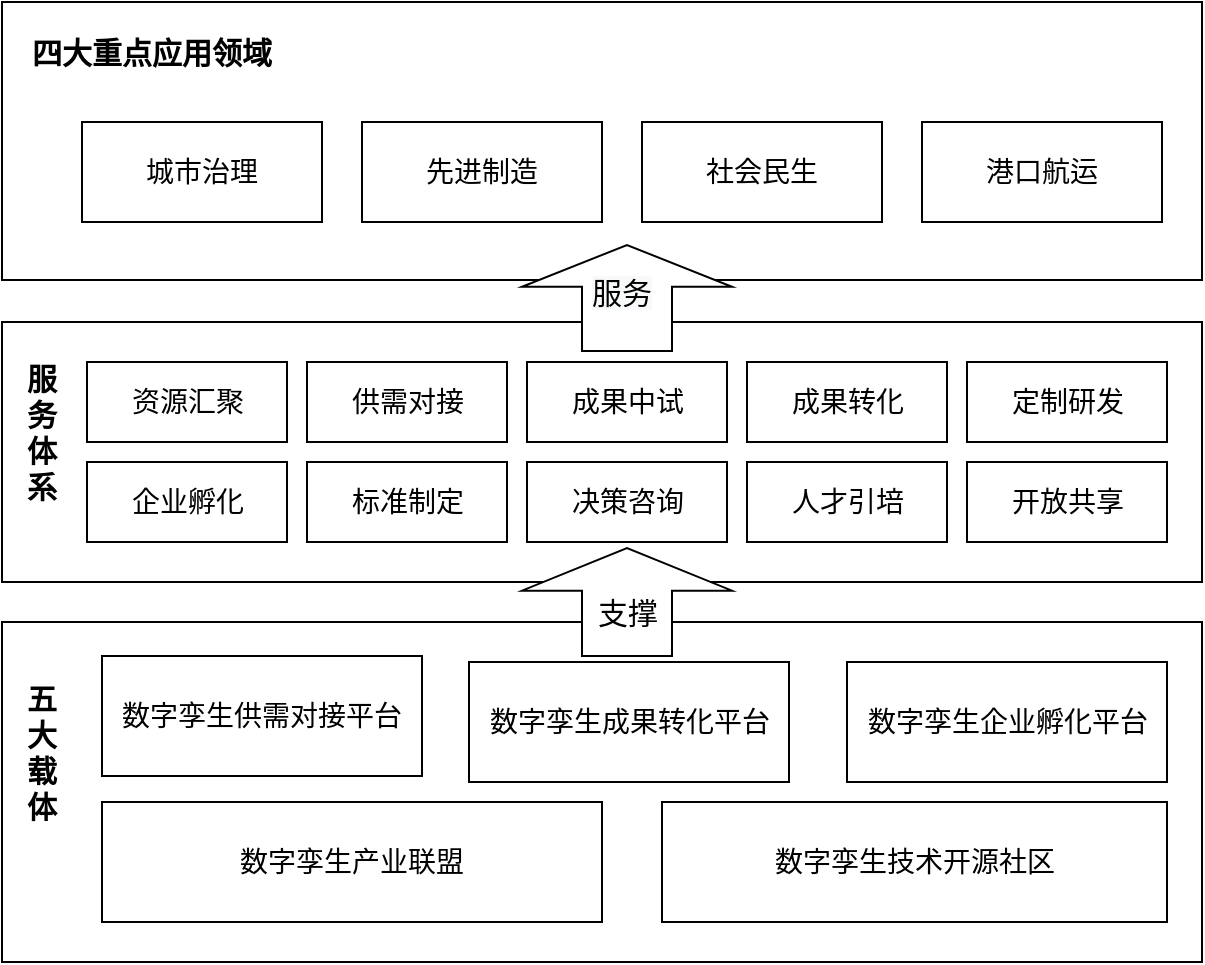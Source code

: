 <mxfile version="15.6.5" type="github" pages="2">
  <diagram id="prtHgNgQTEPvFCAcTncT" name="Page-1">
    <mxGraphModel dx="1069" dy="653" grid="1" gridSize="10" guides="1" tooltips="1" connect="1" arrows="1" fold="1" page="1" pageScale="1" pageWidth="827" pageHeight="1169" math="0" shadow="0">
      <root>
        <mxCell id="0" />
        <mxCell id="1" parent="0" />
        <mxCell id="oCZXF1ZKa8OwWXfrZg3Q-28" value="" style="rounded=0;whiteSpace=wrap;html=1;fillOpacity=100;" parent="1" vertex="1">
          <mxGeometry x="20" y="500" width="600" height="170" as="geometry" />
        </mxCell>
        <mxCell id="oCZXF1ZKa8OwWXfrZg3Q-30" value="数字孪生产业联盟" style="rounded=0;whiteSpace=wrap;html=1;fontSize=14;fontStyle=0" parent="1" vertex="1">
          <mxGeometry x="70" y="590" width="250" height="60" as="geometry" />
        </mxCell>
        <mxCell id="oCZXF1ZKa8OwWXfrZg3Q-31" value="数字孪生技术开源社区" style="rounded=0;whiteSpace=wrap;html=1;fontSize=14;fontStyle=0" parent="1" vertex="1">
          <mxGeometry x="350" y="590" width="252.5" height="60" as="geometry" />
        </mxCell>
        <mxCell id="oCZXF1ZKa8OwWXfrZg3Q-32" value="数字孪生供需对接平台" style="rounded=0;whiteSpace=wrap;html=1;fontSize=14;fontStyle=0" parent="1" vertex="1">
          <mxGeometry x="70" y="517" width="160" height="60" as="geometry" />
        </mxCell>
        <mxCell id="oCZXF1ZKa8OwWXfrZg3Q-33" value="数字孪生成果转化平台" style="rounded=0;whiteSpace=wrap;html=1;fontSize=14;fontStyle=0" parent="1" vertex="1">
          <mxGeometry x="253.5" y="520" width="160" height="60" as="geometry" />
        </mxCell>
        <mxCell id="oCZXF1ZKa8OwWXfrZg3Q-34" value="数字孪生企业孵化平台" style="rounded=0;whiteSpace=wrap;html=1;fontSize=14;fontStyle=0" parent="1" vertex="1">
          <mxGeometry x="442.5" y="520" width="160" height="60" as="geometry" />
        </mxCell>
        <mxCell id="oCZXF1ZKa8OwWXfrZg3Q-35" value="五大载体" style="text;html=1;strokeColor=none;fillColor=none;align=center;verticalAlign=middle;whiteSpace=wrap;rounded=0;fontSize=15;fontStyle=1" parent="1" vertex="1">
          <mxGeometry x="30" y="550" width="20" height="30" as="geometry" />
        </mxCell>
        <mxCell id="oCZXF1ZKa8OwWXfrZg3Q-42" value="" style="rounded=0;whiteSpace=wrap;html=1;fillOpacity=100;" parent="1" vertex="1">
          <mxGeometry x="20" y="350" width="600" height="130" as="geometry" />
        </mxCell>
        <mxCell id="oCZXF1ZKa8OwWXfrZg3Q-43" value="" style="shape=mxgraph.arrows.arrow_down;verticalLabelPosition=bottom;verticalAlign=top;strokeWidth=1;strokeColor=#000000;fontSize=14;rotation=-180;fontColor=default;html=1;" parent="1" vertex="1">
          <mxGeometry x="280" y="463" width="105" height="54" as="geometry" />
        </mxCell>
        <mxCell id="oCZXF1ZKa8OwWXfrZg3Q-55" value="供需对接" style="rounded=0;whiteSpace=wrap;html=1;imageWidth=24;fontSize=14;" parent="1" vertex="1">
          <mxGeometry x="172.5" y="370" width="100" height="40" as="geometry" />
        </mxCell>
        <mxCell id="oCZXF1ZKa8OwWXfrZg3Q-56" value="资源汇聚" style="rounded=0;whiteSpace=wrap;html=1;imageWidth=24;fontSize=14;" parent="1" vertex="1">
          <mxGeometry x="62.5" y="370" width="100" height="40" as="geometry" />
        </mxCell>
        <mxCell id="oCZXF1ZKa8OwWXfrZg3Q-57" value="企业孵化" style="rounded=0;whiteSpace=wrap;html=1;imageWidth=24;fontSize=14;" parent="1" vertex="1">
          <mxGeometry x="62.5" y="420" width="100" height="40" as="geometry" />
        </mxCell>
        <mxCell id="oCZXF1ZKa8OwWXfrZg3Q-58" value="人才引培" style="rounded=0;whiteSpace=wrap;html=1;imageWidth=24;fontSize=14;" parent="1" vertex="1">
          <mxGeometry x="392.5" y="420" width="100" height="40" as="geometry" />
        </mxCell>
        <mxCell id="oCZXF1ZKa8OwWXfrZg3Q-59" value="标准制定" style="rounded=0;whiteSpace=wrap;html=1;imageWidth=24;fontSize=14;" parent="1" vertex="1">
          <mxGeometry x="172.5" y="420" width="100" height="40" as="geometry" />
        </mxCell>
        <mxCell id="oCZXF1ZKa8OwWXfrZg3Q-60" value="成果转化" style="rounded=0;whiteSpace=wrap;html=1;imageWidth=24;fontSize=14;" parent="1" vertex="1">
          <mxGeometry x="392.5" y="370" width="100" height="40" as="geometry" />
        </mxCell>
        <mxCell id="oCZXF1ZKa8OwWXfrZg3Q-61" value="决策咨询" style="rounded=0;whiteSpace=wrap;html=1;imageWidth=24;fontSize=14;" parent="1" vertex="1">
          <mxGeometry x="282.5" y="420" width="100" height="40" as="geometry" />
        </mxCell>
        <mxCell id="oCZXF1ZKa8OwWXfrZg3Q-62" value="成果中试" style="rounded=0;whiteSpace=wrap;html=1;imageWidth=24;fontSize=14;" parent="1" vertex="1">
          <mxGeometry x="282.5" y="370" width="100" height="40" as="geometry" />
        </mxCell>
        <mxCell id="oCZXF1ZKa8OwWXfrZg3Q-63" value="定制研发" style="rounded=0;whiteSpace=wrap;html=1;imageWidth=24;fontSize=14;" parent="1" vertex="1">
          <mxGeometry x="502.5" y="370" width="100" height="40" as="geometry" />
        </mxCell>
        <mxCell id="oCZXF1ZKa8OwWXfrZg3Q-64" value="开放共享" style="rounded=0;whiteSpace=wrap;html=1;imageWidth=24;fontSize=14;" parent="1" vertex="1">
          <mxGeometry x="502.5" y="420" width="100" height="40" as="geometry" />
        </mxCell>
        <mxCell id="oCZXF1ZKa8OwWXfrZg3Q-65" value="" style="rounded=0;whiteSpace=wrap;html=1;fillOpacity=100;spacing=1;" parent="1" vertex="1">
          <mxGeometry x="20" y="190" width="600" height="139" as="geometry" />
        </mxCell>
        <mxCell id="oCZXF1ZKa8OwWXfrZg3Q-66" value="城市治理" style="rounded=0;whiteSpace=wrap;html=1;fontStyle=0;fontSize=14;" parent="1" vertex="1">
          <mxGeometry x="60" y="250" width="120" height="50" as="geometry" />
        </mxCell>
        <mxCell id="oCZXF1ZKa8OwWXfrZg3Q-67" value="&lt;span style=&quot;font-size: 14px;&quot;&gt;先进制造&lt;/span&gt;&lt;span style=&quot;font-size: 14px;&quot;&gt;&lt;/span&gt;" style="rounded=0;whiteSpace=wrap;html=1;fontStyle=0;fontSize=14;" parent="1" vertex="1">
          <mxGeometry x="200" y="250" width="120" height="50" as="geometry" />
        </mxCell>
        <mxCell id="oCZXF1ZKa8OwWXfrZg3Q-68" value="&lt;span style=&quot;font-size: 14px;&quot;&gt;港口航运&lt;/span&gt;&lt;span style=&quot;font-size: 14px;&quot;&gt;&lt;/span&gt;" style="rounded=0;whiteSpace=wrap;html=1;fontStyle=0;fontSize=14;" parent="1" vertex="1">
          <mxGeometry x="480" y="250" width="120" height="50" as="geometry" />
        </mxCell>
        <mxCell id="oCZXF1ZKa8OwWXfrZg3Q-69" value="&lt;span style=&quot;font-size: 14px;&quot;&gt;社会民生&lt;/span&gt;&lt;span style=&quot;font-size: 14px;&quot;&gt;&lt;/span&gt;" style="rounded=0;whiteSpace=wrap;html=1;fontStyle=0;fontSize=14;" parent="1" vertex="1">
          <mxGeometry x="340" y="250" width="120" height="50" as="geometry" />
        </mxCell>
        <mxCell id="oCZXF1ZKa8OwWXfrZg3Q-70" value="" style="shape=mxgraph.arrows.arrow_down;html=1;verticalLabelPosition=bottom;verticalAlign=top;strokeWidth=1;strokeColor=#000000;fontSize=14;rotation=-180;" parent="1" vertex="1">
          <mxGeometry x="280" y="311.5" width="105" height="53" as="geometry" />
        </mxCell>
        <mxCell id="oCZXF1ZKa8OwWXfrZg3Q-71" value="服务体系" style="text;html=1;strokeColor=none;fillColor=none;align=center;verticalAlign=middle;whiteSpace=wrap;rounded=0;fontSize=15;fontStyle=1" parent="1" vertex="1">
          <mxGeometry x="30" y="390" width="20" height="30" as="geometry" />
        </mxCell>
        <mxCell id="oCZXF1ZKa8OwWXfrZg3Q-72" value="四大重点应用领域" style="text;html=1;strokeColor=none;fillColor=none;align=center;verticalAlign=middle;whiteSpace=wrap;rounded=0;fontSize=15;fontStyle=1" parent="1" vertex="1">
          <mxGeometry x="30" y="210" width="130" height="10" as="geometry" />
        </mxCell>
        <mxCell id="oCZXF1ZKa8OwWXfrZg3Q-74" value="支撑" style="text;html=1;strokeColor=none;fillColor=none;align=center;verticalAlign=middle;whiteSpace=wrap;rounded=0;fontSize=15;fontStyle=0;strokeWidth=0;imageAspect=0;" parent="1" vertex="1">
          <mxGeometry x="292.5" y="480" width="80" height="30" as="geometry" />
        </mxCell>
        <mxCell id="oCZXF1ZKa8OwWXfrZg3Q-75" value="&lt;span style=&quot;color: rgb(0 , 0 , 0) ; font-family: &amp;#34;helvetica&amp;#34; ; font-size: 15px ; font-style: normal ; font-weight: 400 ; letter-spacing: normal ; text-align: center ; text-indent: 0px ; text-transform: none ; word-spacing: 0px ; background-color: rgb(248 , 249 , 250) ; display: inline ; float: none&quot;&gt;服务&lt;/span&gt;" style="text;whiteSpace=wrap;html=1;fontSize=14;" parent="1" vertex="1">
          <mxGeometry x="312.5" y="320" width="60" height="30" as="geometry" />
        </mxCell>
      </root>
    </mxGraphModel>
  </diagram>
  <diagram id="aVpZzM9wHLWLnxJ5MPZ4" name="Page-2">
    <mxGraphModel dx="1069" dy="653" grid="1" gridSize="10" guides="1" tooltips="1" connect="1" arrows="1" fold="1" page="1" pageScale="1" pageWidth="827" pageHeight="1169" math="0" shadow="0">
      <root>
        <mxCell id="_t7A6OTzlDqZx_jlpWTQ-0" />
        <mxCell id="_t7A6OTzlDqZx_jlpWTQ-1" parent="_t7A6OTzlDqZx_jlpWTQ-0" />
        <mxCell id="_t7A6OTzlDqZx_jlpWTQ-2" value="" style="rounded=0;whiteSpace=wrap;html=1;fillOpacity=100;fillColor=default;strokeColor=default;fontColor=default;" vertex="1" parent="_t7A6OTzlDqZx_jlpWTQ-1">
          <mxGeometry x="20" y="500" width="600" height="170" as="geometry" />
        </mxCell>
        <mxCell id="_t7A6OTzlDqZx_jlpWTQ-3" value="数字孪生产业联盟" style="rounded=0;whiteSpace=wrap;html=1;fontSize=14;fontStyle=0;fillColor=default;strokeColor=default;fontColor=default;" vertex="1" parent="_t7A6OTzlDqZx_jlpWTQ-1">
          <mxGeometry x="70" y="590" width="250" height="60" as="geometry" />
        </mxCell>
        <mxCell id="_t7A6OTzlDqZx_jlpWTQ-4" value="数字孪生技术开源社区" style="rounded=0;whiteSpace=wrap;html=1;fontSize=14;fontStyle=0;fillColor=default;strokeColor=default;fontColor=default;" vertex="1" parent="_t7A6OTzlDqZx_jlpWTQ-1">
          <mxGeometry x="350" y="590" width="252.5" height="60" as="geometry" />
        </mxCell>
        <mxCell id="_t7A6OTzlDqZx_jlpWTQ-5" value="数字孪生供需对接平台" style="rounded=0;whiteSpace=wrap;html=1;fontSize=14;fontStyle=0;fillColor=default;strokeColor=default;fontColor=default;" vertex="1" parent="_t7A6OTzlDqZx_jlpWTQ-1">
          <mxGeometry x="70" y="517" width="160" height="60" as="geometry" />
        </mxCell>
        <mxCell id="_t7A6OTzlDqZx_jlpWTQ-6" value="数字孪生成果转化平台" style="rounded=0;whiteSpace=wrap;html=1;fontSize=14;fontStyle=0;fillColor=default;strokeColor=default;fontColor=default;" vertex="1" parent="_t7A6OTzlDqZx_jlpWTQ-1">
          <mxGeometry x="253.5" y="520" width="160" height="60" as="geometry" />
        </mxCell>
        <mxCell id="_t7A6OTzlDqZx_jlpWTQ-7" value="数字孪生企业孵化平台" style="rounded=0;whiteSpace=wrap;html=1;fontSize=14;fontStyle=0;fillColor=default;strokeColor=default;fontColor=default;" vertex="1" parent="_t7A6OTzlDqZx_jlpWTQ-1">
          <mxGeometry x="442.5" y="520" width="160" height="60" as="geometry" />
        </mxCell>
        <mxCell id="_t7A6OTzlDqZx_jlpWTQ-8" value="五大载体" style="text;html=1;strokeColor=none;fillColor=none;align=center;verticalAlign=middle;whiteSpace=wrap;rounded=0;fontSize=15;fontStyle=1;fontColor=default;" vertex="1" parent="_t7A6OTzlDqZx_jlpWTQ-1">
          <mxGeometry x="30" y="550" width="20" height="30" as="geometry" />
        </mxCell>
        <mxCell id="_t7A6OTzlDqZx_jlpWTQ-9" value="" style="rounded=0;whiteSpace=wrap;html=1;fillOpacity=100;" vertex="1" parent="_t7A6OTzlDqZx_jlpWTQ-1">
          <mxGeometry x="20" y="350" width="600" height="130" as="geometry" />
        </mxCell>
        <mxCell id="_t7A6OTzlDqZx_jlpWTQ-10" value="" style="shape=mxgraph.arrows.arrow_down;verticalLabelPosition=bottom;verticalAlign=top;strokeWidth=1;strokeColor=#000000;fontSize=14;rotation=-180;fontColor=default;html=1;fillColor=default;" vertex="1" parent="_t7A6OTzlDqZx_jlpWTQ-1">
          <mxGeometry x="280" y="463" width="105" height="54" as="geometry" />
        </mxCell>
        <mxCell id="_t7A6OTzlDqZx_jlpWTQ-11" value="供需对接" style="rounded=0;whiteSpace=wrap;html=1;imageWidth=24;fontSize=14;" vertex="1" parent="_t7A6OTzlDqZx_jlpWTQ-1">
          <mxGeometry x="172.5" y="370" width="100" height="40" as="geometry" />
        </mxCell>
        <mxCell id="_t7A6OTzlDqZx_jlpWTQ-12" value="资源汇聚" style="rounded=0;whiteSpace=wrap;html=1;imageWidth=24;fontSize=14;" vertex="1" parent="_t7A6OTzlDqZx_jlpWTQ-1">
          <mxGeometry x="62.5" y="370" width="100" height="40" as="geometry" />
        </mxCell>
        <mxCell id="_t7A6OTzlDqZx_jlpWTQ-13" value="企业孵化" style="rounded=0;whiteSpace=wrap;html=1;imageWidth=24;fontSize=14;" vertex="1" parent="_t7A6OTzlDqZx_jlpWTQ-1">
          <mxGeometry x="62.5" y="420" width="100" height="40" as="geometry" />
        </mxCell>
        <mxCell id="_t7A6OTzlDqZx_jlpWTQ-14" value="人才引培" style="rounded=0;whiteSpace=wrap;html=1;imageWidth=24;fontSize=14;" vertex="1" parent="_t7A6OTzlDqZx_jlpWTQ-1">
          <mxGeometry x="392.5" y="420" width="100" height="40" as="geometry" />
        </mxCell>
        <mxCell id="_t7A6OTzlDqZx_jlpWTQ-15" value="标准制定" style="rounded=0;whiteSpace=wrap;html=1;imageWidth=24;fontSize=14;" vertex="1" parent="_t7A6OTzlDqZx_jlpWTQ-1">
          <mxGeometry x="172.5" y="420" width="100" height="40" as="geometry" />
        </mxCell>
        <mxCell id="_t7A6OTzlDqZx_jlpWTQ-16" value="成果转化" style="rounded=0;whiteSpace=wrap;html=1;imageWidth=24;fontSize=14;" vertex="1" parent="_t7A6OTzlDqZx_jlpWTQ-1">
          <mxGeometry x="392.5" y="370" width="100" height="40" as="geometry" />
        </mxCell>
        <mxCell id="_t7A6OTzlDqZx_jlpWTQ-17" value="决策咨询" style="rounded=0;whiteSpace=wrap;html=1;imageWidth=24;fontSize=14;" vertex="1" parent="_t7A6OTzlDqZx_jlpWTQ-1">
          <mxGeometry x="282.5" y="420" width="100" height="40" as="geometry" />
        </mxCell>
        <mxCell id="_t7A6OTzlDqZx_jlpWTQ-18" value="成果中试" style="rounded=0;whiteSpace=wrap;html=1;imageWidth=24;fontSize=14;" vertex="1" parent="_t7A6OTzlDqZx_jlpWTQ-1">
          <mxGeometry x="282.5" y="370" width="100" height="40" as="geometry" />
        </mxCell>
        <mxCell id="_t7A6OTzlDqZx_jlpWTQ-19" value="定制研发" style="rounded=0;whiteSpace=wrap;html=1;imageWidth=24;fontSize=14;" vertex="1" parent="_t7A6OTzlDqZx_jlpWTQ-1">
          <mxGeometry x="502.5" y="370" width="100" height="40" as="geometry" />
        </mxCell>
        <mxCell id="_t7A6OTzlDqZx_jlpWTQ-20" value="开放共享" style="rounded=0;whiteSpace=wrap;html=1;imageWidth=24;fontSize=14;" vertex="1" parent="_t7A6OTzlDqZx_jlpWTQ-1">
          <mxGeometry x="502.5" y="420" width="100" height="40" as="geometry" />
        </mxCell>
        <mxCell id="_t7A6OTzlDqZx_jlpWTQ-21" value="" style="rounded=0;whiteSpace=wrap;html=1;fillOpacity=100;spacing=1;" vertex="1" parent="_t7A6OTzlDqZx_jlpWTQ-1">
          <mxGeometry x="20" y="190" width="600" height="139" as="geometry" />
        </mxCell>
        <mxCell id="_t7A6OTzlDqZx_jlpWTQ-22" value="城市治理" style="rounded=0;whiteSpace=wrap;html=1;fontStyle=0;fontSize=14;" vertex="1" parent="_t7A6OTzlDqZx_jlpWTQ-1">
          <mxGeometry x="60" y="250" width="120" height="50" as="geometry" />
        </mxCell>
        <mxCell id="_t7A6OTzlDqZx_jlpWTQ-23" value="&lt;span style=&quot;font-size: 14px;&quot;&gt;先进制造&lt;/span&gt;&lt;span style=&quot;font-size: 14px;&quot;&gt;&lt;/span&gt;" style="rounded=0;whiteSpace=wrap;html=1;fontStyle=0;fontSize=14;" vertex="1" parent="_t7A6OTzlDqZx_jlpWTQ-1">
          <mxGeometry x="200" y="250" width="120" height="50" as="geometry" />
        </mxCell>
        <mxCell id="_t7A6OTzlDqZx_jlpWTQ-24" value="&lt;span style=&quot;font-size: 14px;&quot;&gt;港口航运&lt;/span&gt;&lt;span style=&quot;font-size: 14px;&quot;&gt;&lt;/span&gt;" style="rounded=0;whiteSpace=wrap;html=1;fontStyle=0;fontSize=14;" vertex="1" parent="_t7A6OTzlDqZx_jlpWTQ-1">
          <mxGeometry x="480" y="250" width="120" height="50" as="geometry" />
        </mxCell>
        <mxCell id="_t7A6OTzlDqZx_jlpWTQ-25" value="&lt;span style=&quot;font-size: 14px;&quot;&gt;社会民生&lt;/span&gt;&lt;span style=&quot;font-size: 14px;&quot;&gt;&lt;/span&gt;" style="rounded=0;whiteSpace=wrap;html=1;fontStyle=0;fontSize=14;" vertex="1" parent="_t7A6OTzlDqZx_jlpWTQ-1">
          <mxGeometry x="340" y="250" width="120" height="50" as="geometry" />
        </mxCell>
        <mxCell id="_t7A6OTzlDqZx_jlpWTQ-26" value="" style="shape=mxgraph.arrows.arrow_down;html=1;verticalLabelPosition=bottom;verticalAlign=top;strokeWidth=1;strokeColor=#000000;fontSize=14;rotation=-180;" vertex="1" parent="_t7A6OTzlDqZx_jlpWTQ-1">
          <mxGeometry x="280" y="311.5" width="105" height="53" as="geometry" />
        </mxCell>
        <mxCell id="_t7A6OTzlDqZx_jlpWTQ-27" value="服务体系" style="text;html=1;strokeColor=none;fillColor=none;align=center;verticalAlign=middle;whiteSpace=wrap;rounded=0;fontSize=15;fontStyle=1" vertex="1" parent="_t7A6OTzlDqZx_jlpWTQ-1">
          <mxGeometry x="30" y="390" width="20" height="30" as="geometry" />
        </mxCell>
        <mxCell id="_t7A6OTzlDqZx_jlpWTQ-28" value="四大重点应用领域" style="text;html=1;strokeColor=none;fillColor=none;align=center;verticalAlign=middle;whiteSpace=wrap;rounded=0;fontSize=15;fontStyle=1" vertex="1" parent="_t7A6OTzlDqZx_jlpWTQ-1">
          <mxGeometry x="30" y="210" width="130" height="10" as="geometry" />
        </mxCell>
        <mxCell id="_t7A6OTzlDqZx_jlpWTQ-29" value="支撑" style="text;html=1;strokeColor=none;fillColor=none;align=center;verticalAlign=middle;whiteSpace=wrap;rounded=0;fontSize=15;fontStyle=0;strokeWidth=0;imageAspect=0;fontColor=default;" vertex="1" parent="_t7A6OTzlDqZx_jlpWTQ-1">
          <mxGeometry x="292.5" y="480" width="80" height="30" as="geometry" />
        </mxCell>
        <mxCell id="_t7A6OTzlDqZx_jlpWTQ-30" value="&lt;span style=&quot;font-family: helvetica; font-size: 15px; font-style: normal; font-weight: 400; letter-spacing: normal; text-align: center; text-indent: 0px; text-transform: none; word-spacing: 0px; background-color: rgb(248, 249, 250); display: inline; float: none;&quot;&gt;服务&lt;/span&gt;" style="text;whiteSpace=wrap;html=1;fontSize=14;fontColor=default;" vertex="1" parent="_t7A6OTzlDqZx_jlpWTQ-1">
          <mxGeometry x="314.5" y="321" width="37.5" height="20" as="geometry" />
        </mxCell>
        <mxCell id="_t7A6OTzlDqZx_jlpWTQ-31" value="" style="rounded=0;whiteSpace=wrap;html=1;fillOpacity=100;fillColor=default;strokeColor=default;fontColor=default;" vertex="1" parent="_t7A6OTzlDqZx_jlpWTQ-1">
          <mxGeometry x="20" y="690" width="600" height="170" as="geometry" />
        </mxCell>
        <mxCell id="_t7A6OTzlDqZx_jlpWTQ-34" value="&lt;span style=&quot;font-size: 10.5pt&quot;&gt;建设数字孪生技术需求与成果案例库&lt;/span&gt;&lt;span style=&quot;font-size: medium&quot;&gt;&lt;/span&gt;" style="rounded=0;whiteSpace=wrap;html=1;fontSize=14;fontStyle=0;fillColor=default;strokeColor=default;fontColor=default;" vertex="1" parent="_t7A6OTzlDqZx_jlpWTQ-1">
          <mxGeometry x="70" y="707" width="160" height="43" as="geometry" />
        </mxCell>
        <mxCell id="_t7A6OTzlDqZx_jlpWTQ-37" value="九大任务" style="text;html=1;strokeColor=none;fillColor=none;align=center;verticalAlign=middle;whiteSpace=wrap;rounded=0;fontSize=15;fontStyle=1;fontColor=default;" vertex="1" parent="_t7A6OTzlDqZx_jlpWTQ-1">
          <mxGeometry x="30" y="740" width="20" height="30" as="geometry" />
        </mxCell>
        <mxCell id="_t7A6OTzlDqZx_jlpWTQ-39" value="" style="shape=mxgraph.arrows.arrow_down;verticalLabelPosition=bottom;verticalAlign=top;strokeWidth=1;strokeColor=#000000;fontSize=14;rotation=-180;fontColor=default;html=1;fillColor=default;" vertex="1" parent="_t7A6OTzlDqZx_jlpWTQ-1">
          <mxGeometry x="282.5" y="652" width="105" height="54" as="geometry" />
        </mxCell>
        <mxCell id="_t7A6OTzlDqZx_jlpWTQ-41" value="构建" style="text;html=1;strokeColor=none;fillColor=none;align=center;verticalAlign=middle;whiteSpace=wrap;rounded=0;fontSize=15;fontStyle=0;strokeWidth=0;imageAspect=0;fontColor=default;" vertex="1" parent="_t7A6OTzlDqZx_jlpWTQ-1">
          <mxGeometry x="295" y="663" width="80" height="30" as="geometry" />
        </mxCell>
        <mxCell id="_t7A6OTzlDqZx_jlpWTQ-42" value="&lt;span style=&quot;font-size: 10.5pt&quot;&gt;凝聚数字孪生技术&lt;br&gt;专家团队&lt;/span&gt;&lt;span style=&quot;font-size: medium&quot;&gt;&lt;/span&gt;" style="rounded=0;whiteSpace=wrap;html=1;fontSize=14;fontStyle=0;fillColor=default;strokeColor=default;fontColor=default;" vertex="1" parent="_t7A6OTzlDqZx_jlpWTQ-1">
          <mxGeometry x="70" y="760" width="160" height="43" as="geometry" />
        </mxCell>
        <mxCell id="_t7A6OTzlDqZx_jlpWTQ-43" value="&lt;span style=&quot;font-size: 10.5pt&quot;&gt;设立数字孪生&lt;br&gt;股权基金&lt;/span&gt;&lt;span style=&quot;font-size: medium&quot;&gt;&lt;/span&gt;" style="rounded=0;whiteSpace=wrap;html=1;fontSize=14;fontStyle=0;fillColor=default;strokeColor=default;fontColor=default;" vertex="1" parent="_t7A6OTzlDqZx_jlpWTQ-1">
          <mxGeometry x="70" y="810" width="160" height="43" as="geometry" />
        </mxCell>
        <mxCell id="_t7A6OTzlDqZx_jlpWTQ-44" value="&lt;span style=&quot;font-size: 10.5pt&quot;&gt;搭建数字孪生技术成果供需对接渠道&lt;/span&gt;&lt;span style=&quot;font-size: medium&quot;&gt;&lt;/span&gt;" style="rounded=0;whiteSpace=wrap;html=1;fontSize=14;fontStyle=0;fillColor=default;strokeColor=default;fontColor=default;" vertex="1" parent="_t7A6OTzlDqZx_jlpWTQ-1">
          <mxGeometry x="255" y="708.5" width="160" height="43" as="geometry" />
        </mxCell>
        <mxCell id="_t7A6OTzlDqZx_jlpWTQ-45" value="&lt;span style=&quot;font-size: 10.5pt&quot;&gt;搭建数字孪生技术成果中试载体&lt;/span&gt;&lt;span style=&quot;font-size: medium&quot;&gt;&lt;/span&gt;" style="rounded=0;whiteSpace=wrap;html=1;fontSize=14;fontStyle=0;fillColor=default;strokeColor=default;fontColor=default;" vertex="1" parent="_t7A6OTzlDqZx_jlpWTQ-1">
          <mxGeometry x="255" y="761.5" width="160" height="43" as="geometry" />
        </mxCell>
        <mxCell id="_t7A6OTzlDqZx_jlpWTQ-46" value="&lt;span style=&quot;font-size: 10.5pt&quot;&gt;打造数字孪生&lt;br&gt;产业联盟&lt;/span&gt;&lt;span style=&quot;font-size: medium&quot;&gt;&lt;/span&gt;" style="rounded=0;whiteSpace=wrap;html=1;fontSize=14;fontStyle=0;fillColor=default;strokeColor=default;fontColor=default;" vertex="1" parent="_t7A6OTzlDqZx_jlpWTQ-1">
          <mxGeometry x="255" y="811.5" width="160" height="43" as="geometry" />
        </mxCell>
        <mxCell id="_t7A6OTzlDqZx_jlpWTQ-47" value="&lt;span style=&quot;font-size: 10.5pt&quot;&gt;建立数字孪生技术标准及知识库&lt;/span&gt;&lt;span style=&quot;font-size: medium&quot;&gt;&lt;/span&gt;" style="rounded=0;whiteSpace=wrap;html=1;fontSize=14;fontStyle=0;fillColor=default;strokeColor=default;fontColor=default;" vertex="1" parent="_t7A6OTzlDqZx_jlpWTQ-1">
          <mxGeometry x="440" y="707" width="160" height="43" as="geometry" />
        </mxCell>
        <mxCell id="_t7A6OTzlDqZx_jlpWTQ-48" value="&lt;span style=&quot;font-size: 10.5pt&quot;&gt;建立数字孪生企业&lt;br&gt;孵化器&lt;/span&gt;&lt;span style=&quot;font-size: medium&quot;&gt;&lt;/span&gt;" style="rounded=0;whiteSpace=wrap;html=1;fontSize=14;fontStyle=0;fillColor=default;strokeColor=default;fontColor=default;" vertex="1" parent="_t7A6OTzlDqZx_jlpWTQ-1">
          <mxGeometry x="440" y="760" width="160" height="43" as="geometry" />
        </mxCell>
        <mxCell id="_t7A6OTzlDqZx_jlpWTQ-49" value="&lt;span style=&quot;font-size: 10.5pt&quot;&gt;培育数字孪生技术&lt;br&gt;开源社区&lt;/span&gt;&lt;span style=&quot;font-size: medium&quot;&gt;&lt;/span&gt;" style="rounded=0;whiteSpace=wrap;html=1;fontSize=14;fontStyle=0;fillColor=default;strokeColor=default;fontColor=default;" vertex="1" parent="_t7A6OTzlDqZx_jlpWTQ-1">
          <mxGeometry x="440" y="810" width="160" height="43" as="geometry" />
        </mxCell>
      </root>
    </mxGraphModel>
  </diagram>
</mxfile>
